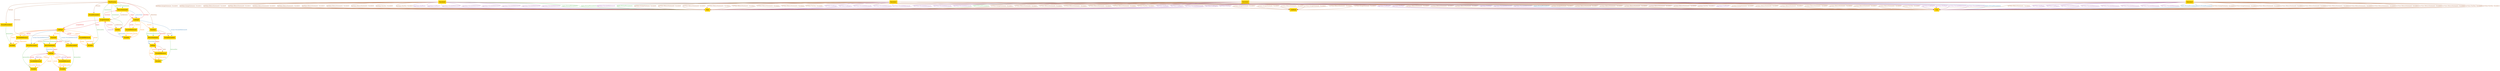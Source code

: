 digraph "graph" {
graph [fontsize=12]
node [fontsize=12]
edge [fontsize=12]
rankdir=TB;
"N30" -> "N29" [uuid = "<AssignStatement, CallExpr1>", color = "#e41a1c", fontcolor = "#e41a1c", style = "solid", label = "$exprs", dir = "forward", weight = "1"]
"N34" -> "N33" [uuid = "<ReturnStatement0, CallExpr0>", color = "#e41a1c", fontcolor = "#e41a1c", style = "solid", label = "$exprs", dir = "forward", weight = "1"]
"N31" -> "N25" [uuid = "<ReturnStatement1, NotExpr>", color = "#e41a1c", fontcolor = "#e41a1c", style = "solid", label = "$exprs", dir = "forward", weight = "1"]
"N27" -> "N26" [uuid = "<ReturnStatement2, AndExpr>", color = "#e41a1c", fontcolor = "#e41a1c", style = "solid", label = "$exprs", dir = "forward", weight = "1"]
"N35" -> "N28" [uuid = "<MainFunction, Function0>", color = "#a65628", fontcolor = "#a65628", style = "solid", label = "$functions", dir = "forward", weight = "1"]
"N35" -> "N32" [uuid = "<MainFunction, Function1>", color = "#a65628", fontcolor = "#a65628", style = "solid", label = "$functions", dir = "forward", weight = "1"]
"N26" -> "N16" [uuid = "<AndExpr, Variable3>", color = "#ff7f00", fontcolor = "#ff7f00", style = "solid", label = "$reads", dir = "forward", weight = "1"]
"N26" -> "N14" [uuid = "<AndExpr, Variable4>", color = "#ff7f00", fontcolor = "#ff7f00", style = "solid", label = "$reads", dir = "forward", weight = "1"]
"N33" -> "N13" [uuid = "<CallExpr0, Variable5>", color = "#ff7f00", fontcolor = "#ff7f00", style = "solid", label = "$reads", dir = "forward", weight = "1"]
"N29" -> "N11" [uuid = "<CallExpr1, Variable0>", color = "#ff7f00", fontcolor = "#ff7f00", style = "solid", label = "$reads", dir = "forward", weight = "1"]
"N29" -> "N9" [uuid = "<CallExpr1, Variable1>", color = "#ff7f00", fontcolor = "#ff7f00", style = "solid", label = "$reads", dir = "forward", weight = "1"]
"N25" -> "N7" [uuid = "<NotExpr, Variable2>", color = "#ff7f00", fontcolor = "#ff7f00", style = "solid", label = "$reads", dir = "forward", weight = "1"]
"N18" -> "N13" [uuid = "<VariableReference0, Variable5>", color = "#ff7f00", fontcolor = "#ff7f00", style = "solid", label = "$reads", dir = "forward", weight = "1"]
"N24" -> "N7" [uuid = "<VariableReference1, Variable2>", color = "#ff7f00", fontcolor = "#ff7f00", style = "solid", label = "$reads", dir = "forward", weight = "1"]
"N21" -> "N11" [uuid = "<VariableReference2, Variable0>", color = "#ff7f00", fontcolor = "#ff7f00", style = "solid", label = "$reads", dir = "forward", weight = "1"]
"N23" -> "N16" [uuid = "<VariableReference3, Variable3>", color = "#ff7f00", fontcolor = "#ff7f00", style = "solid", label = "$reads", dir = "forward", weight = "1"]
"N20" -> "N9" [uuid = "<VariableReference4, Variable1>", color = "#ff7f00", fontcolor = "#ff7f00", style = "solid", label = "$reads", dir = "forward", weight = "1"]
"N22" -> "N14" [uuid = "<VariableReference5, Variable4>", color = "#ff7f00", fontcolor = "#ff7f00", style = "solid", label = "$reads", dir = "forward", weight = "1"]
"N28" -> "N27" [uuid = "<Function0, ReturnStatement2>", color = "#4daf4a", fontcolor = "#4daf4a", style = "solid", label = "$statements", dir = "forward", weight = "1"]
"N32" -> "N31" [uuid = "<Function1, ReturnStatement1>", color = "#4daf4a", fontcolor = "#4daf4a", style = "solid", label = "$statements", dir = "forward", weight = "1"]
"N35" -> "N30" [uuid = "<MainFunction, AssignStatement>", color = "#4daf4a", fontcolor = "#4daf4a", style = "solid", label = "$statements", dir = "forward", weight = "1"]
"N35" -> "N34" [uuid = "<MainFunction, ReturnStatement0>", color = "#4daf4a", fontcolor = "#4daf4a", style = "solid", label = "$statements", dir = "forward", weight = "1"]
"N35" -> "N19" [uuid = "<MainFunction, VarDecl>", color = "#4daf4a", fontcolor = "#4daf4a", style = "solid", label = "$statements", dir = "forward", weight = "1"]
"N33" -> "N8" [uuid = "<CallExpr0, VariableReference0, FormalParameter2>", color = "#377eb8", fontcolor = "#377eb8", style = "solid", label = "actuals [VariableReference0]", dir = "forward", weight = "1"]
"N29" -> "N17" [uuid = "<CallExpr1, VariableReference2, FormalParameter1>", color = "#377eb8", fontcolor = "#377eb8", style = "solid", label = "actuals [VariableReference2]", dir = "forward", weight = "1"]
"N29" -> "N15" [uuid = "<CallExpr1, VariableReference4, FormalParameter0>", color = "#377eb8", fontcolor = "#377eb8", style = "solid", label = "actuals [VariableReference4]", dir = "forward", weight = "1"]
"N30" -> "N13" [uuid = "<AssignStatement, Variable5>", color = "#984ea3", fontcolor = "#984ea3", style = "solid", label = "assignedTo", dir = "forward", weight = "1"]
"N30" -> "N29" [uuid = "<AssignStatement, CallExpr1>", color = "#e41a1c", fontcolor = "#e41a1c", style = "solid", label = "assignedValue", dir = "forward", weight = "1"]
"N25" -> "N24" [uuid = "<NotExpr, VariableReference1>", color = "#a65628", fontcolor = "#a65628", style = "solid", label = "child", dir = "forward", weight = "1"]
"N26" -> "N23" [uuid = "<AndExpr, VariableReference3>", color = "#ff7f00", fontcolor = "#ff7f00", style = "solid", label = "children", dir = "forward", weight = "1"]
"N26" -> "N22" [uuid = "<AndExpr, VariableReference5>", color = "#ff7f00", fontcolor = "#ff7f00", style = "solid", label = "children", dir = "forward", weight = "1"]
"N33" -> "N18" [uuid = "<CallExpr0, VariableReference0>", color = "#ff7f00", fontcolor = "#ff7f00", style = "solid", label = "children", dir = "forward", weight = "1"]
"N29" -> "N21" [uuid = "<CallExpr1, VariableReference2>", color = "#ff7f00", fontcolor = "#ff7f00", style = "solid", label = "children", dir = "forward", weight = "1"]
"N29" -> "N20" [uuid = "<CallExpr1, VariableReference4>", color = "#ff7f00", fontcolor = "#ff7f00", style = "solid", label = "children", dir = "forward", weight = "1"]
"N25" -> "N24" [uuid = "<NotExpr, VariableReference1>", color = "#ff7f00", fontcolor = "#ff7f00", style = "solid", label = "children", dir = "forward", weight = "1"]
"N15" -> "N14" [uuid = "<FormalParameter0, Variable4>", color = "#4daf4a", fontcolor = "#4daf4a", style = "solid", label = "declaredVar", dir = "forward", weight = "1"]
"N17" -> "N16" [uuid = "<FormalParameter1, Variable3>", color = "#4daf4a", fontcolor = "#4daf4a", style = "solid", label = "declaredVar", dir = "forward", weight = "1"]
"N8" -> "N7" [uuid = "<FormalParameter2, Variable2>", color = "#4daf4a", fontcolor = "#4daf4a", style = "solid", label = "declaredVar", dir = "forward", weight = "1"]
"N10" -> "N9" [uuid = "<FormalParameter3, Variable1>", color = "#4daf4a", fontcolor = "#4daf4a", style = "solid", label = "declaredVar", dir = "forward", weight = "1"]
"N12" -> "N11" [uuid = "<FormalParameter4, Variable0>", color = "#4daf4a", fontcolor = "#4daf4a", style = "solid", label = "declaredVar", dir = "forward", weight = "1"]
"N19" -> "N13" [uuid = "<VarDecl, Variable5>", color = "#377eb8", fontcolor = "#377eb8", style = "solid", label = "declaredVar", dir = "forward", weight = "1"]
"N6" -> "N2" [uuid = "<Execution0, AndExpr, False>", color = "#984ea3", fontcolor = "#984ea3", style = "solid", label = "exprValue [AndExpr]", dir = "forward", weight = "1"]
"N6" -> "N1" [uuid = "<Execution0, CallExpr0, True>", color = "#984ea3", fontcolor = "#984ea3", style = "solid", label = "exprValue [CallExpr0]", dir = "forward", weight = "1"]
"N6" -> "N2" [uuid = "<Execution0, CallExpr1, False>", color = "#984ea3", fontcolor = "#984ea3", style = "solid", label = "exprValue [CallExpr1]", dir = "forward", weight = "1"]
"N6" -> "N1" [uuid = "<Execution0, NotExpr, True>", color = "#984ea3", fontcolor = "#984ea3", style = "solid", label = "exprValue [NotExpr]", dir = "forward", weight = "1"]
"N6" -> "N2" [uuid = "<Execution0, VariableReference0, False>", color = "#984ea3", fontcolor = "#984ea3", style = "solid", label = "exprValue [VariableReference0]", dir = "forward", weight = "1"]
"N6" -> "N2" [uuid = "<Execution0, VariableReference1, False>", color = "#984ea3", fontcolor = "#984ea3", style = "solid", label = "exprValue [VariableReference1]", dir = "forward", weight = "1"]
"N6" -> "N2" [uuid = "<Execution0, VariableReference2, False>", color = "#984ea3", fontcolor = "#984ea3", style = "solid", label = "exprValue [VariableReference2]", dir = "forward", weight = "1"]
"N6" -> "N2" [uuid = "<Execution0, VariableReference3, False>", color = "#984ea3", fontcolor = "#984ea3", style = "solid", label = "exprValue [VariableReference3]", dir = "forward", weight = "1"]
"N6" -> "N2" [uuid = "<Execution0, VariableReference4, False>", color = "#984ea3", fontcolor = "#984ea3", style = "solid", label = "exprValue [VariableReference4]", dir = "forward", weight = "1"]
"N6" -> "N2" [uuid = "<Execution0, VariableReference5, False>", color = "#984ea3", fontcolor = "#984ea3", style = "solid", label = "exprValue [VariableReference5]", dir = "forward", weight = "1"]
"N5" -> "N2" [uuid = "<Execution1, AndExpr, False>", color = "#984ea3", fontcolor = "#984ea3", style = "solid", label = "exprValue [AndExpr]", dir = "forward", weight = "1"]
"N5" -> "N1" [uuid = "<Execution1, CallExpr0, True>", color = "#984ea3", fontcolor = "#984ea3", style = "solid", label = "exprValue [CallExpr0]", dir = "forward", weight = "1"]
"N5" -> "N2" [uuid = "<Execution1, CallExpr1, False>", color = "#984ea3", fontcolor = "#984ea3", style = "solid", label = "exprValue [CallExpr1]", dir = "forward", weight = "1"]
"N5" -> "N1" [uuid = "<Execution1, NotExpr, True>", color = "#984ea3", fontcolor = "#984ea3", style = "solid", label = "exprValue [NotExpr]", dir = "forward", weight = "1"]
"N5" -> "N2" [uuid = "<Execution1, VariableReference0, False>", color = "#984ea3", fontcolor = "#984ea3", style = "solid", label = "exprValue [VariableReference0]", dir = "forward", weight = "1"]
"N5" -> "N2" [uuid = "<Execution1, VariableReference1, False>", color = "#984ea3", fontcolor = "#984ea3", style = "solid", label = "exprValue [VariableReference1]", dir = "forward", weight = "1"]
"N5" -> "N2" [uuid = "<Execution1, VariableReference2, False>", color = "#984ea3", fontcolor = "#984ea3", style = "solid", label = "exprValue [VariableReference2]", dir = "forward", weight = "1"]
"N5" -> "N2" [uuid = "<Execution1, VariableReference3, False>", color = "#984ea3", fontcolor = "#984ea3", style = "solid", label = "exprValue [VariableReference3]", dir = "forward", weight = "1"]
"N5" -> "N1" [uuid = "<Execution1, VariableReference4, True>", color = "#984ea3", fontcolor = "#984ea3", style = "solid", label = "exprValue [VariableReference4]", dir = "forward", weight = "1"]
"N5" -> "N1" [uuid = "<Execution1, VariableReference5, True>", color = "#984ea3", fontcolor = "#984ea3", style = "solid", label = "exprValue [VariableReference5]", dir = "forward", weight = "1"]
"N4" -> "N2" [uuid = "<Execution2, AndExpr, False>", color = "#984ea3", fontcolor = "#984ea3", style = "solid", label = "exprValue [AndExpr]", dir = "forward", weight = "1"]
"N4" -> "N1" [uuid = "<Execution2, CallExpr0, True>", color = "#984ea3", fontcolor = "#984ea3", style = "solid", label = "exprValue [CallExpr0]", dir = "forward", weight = "1"]
"N4" -> "N2" [uuid = "<Execution2, CallExpr1, False>", color = "#984ea3", fontcolor = "#984ea3", style = "solid", label = "exprValue [CallExpr1]", dir = "forward", weight = "1"]
"N4" -> "N1" [uuid = "<Execution2, NotExpr, True>", color = "#984ea3", fontcolor = "#984ea3", style = "solid", label = "exprValue [NotExpr]", dir = "forward", weight = "1"]
"N4" -> "N2" [uuid = "<Execution2, VariableReference0, False>", color = "#984ea3", fontcolor = "#984ea3", style = "solid", label = "exprValue [VariableReference0]", dir = "forward", weight = "1"]
"N4" -> "N2" [uuid = "<Execution2, VariableReference1, False>", color = "#984ea3", fontcolor = "#984ea3", style = "solid", label = "exprValue [VariableReference1]", dir = "forward", weight = "1"]
"N4" -> "N1" [uuid = "<Execution2, VariableReference2, True>", color = "#984ea3", fontcolor = "#984ea3", style = "solid", label = "exprValue [VariableReference2]", dir = "forward", weight = "1"]
"N4" -> "N1" [uuid = "<Execution2, VariableReference3, True>", color = "#984ea3", fontcolor = "#984ea3", style = "solid", label = "exprValue [VariableReference3]", dir = "forward", weight = "1"]
"N4" -> "N2" [uuid = "<Execution2, VariableReference4, False>", color = "#984ea3", fontcolor = "#984ea3", style = "solid", label = "exprValue [VariableReference4]", dir = "forward", weight = "1"]
"N4" -> "N2" [uuid = "<Execution2, VariableReference5, False>", color = "#984ea3", fontcolor = "#984ea3", style = "solid", label = "exprValue [VariableReference5]", dir = "forward", weight = "1"]
"N3" -> "N1" [uuid = "<Execution3, AndExpr, True>", color = "#984ea3", fontcolor = "#984ea3", style = "solid", label = "exprValue [AndExpr]", dir = "forward", weight = "1"]
"N3" -> "N2" [uuid = "<Execution3, CallExpr0, False>", color = "#984ea3", fontcolor = "#984ea3", style = "solid", label = "exprValue [CallExpr0]", dir = "forward", weight = "1"]
"N3" -> "N1" [uuid = "<Execution3, CallExpr1, True>", color = "#984ea3", fontcolor = "#984ea3", style = "solid", label = "exprValue [CallExpr1]", dir = "forward", weight = "1"]
"N3" -> "N2" [uuid = "<Execution3, NotExpr, False>", color = "#984ea3", fontcolor = "#984ea3", style = "solid", label = "exprValue [NotExpr]", dir = "forward", weight = "1"]
"N3" -> "N1" [uuid = "<Execution3, VariableReference0, True>", color = "#984ea3", fontcolor = "#984ea3", style = "solid", label = "exprValue [VariableReference0]", dir = "forward", weight = "1"]
"N3" -> "N1" [uuid = "<Execution3, VariableReference1, True>", color = "#984ea3", fontcolor = "#984ea3", style = "solid", label = "exprValue [VariableReference1]", dir = "forward", weight = "1"]
"N3" -> "N1" [uuid = "<Execution3, VariableReference2, True>", color = "#984ea3", fontcolor = "#984ea3", style = "solid", label = "exprValue [VariableReference2]", dir = "forward", weight = "1"]
"N3" -> "N1" [uuid = "<Execution3, VariableReference3, True>", color = "#984ea3", fontcolor = "#984ea3", style = "solid", label = "exprValue [VariableReference3]", dir = "forward", weight = "1"]
"N3" -> "N1" [uuid = "<Execution3, VariableReference4, True>", color = "#984ea3", fontcolor = "#984ea3", style = "solid", label = "exprValue [VariableReference4]", dir = "forward", weight = "1"]
"N3" -> "N1" [uuid = "<Execution3, VariableReference5, True>", color = "#984ea3", fontcolor = "#984ea3", style = "solid", label = "exprValue [VariableReference5]", dir = "forward", weight = "1"]
"N28" -> "N27" [uuid = "<Function0, ReturnStatement2>", color = "#e41a1c", fontcolor = "#e41a1c", style = "solid", label = "firstStmt", dir = "forward", weight = "1"]
"N32" -> "N31" [uuid = "<Function1, ReturnStatement1>", color = "#e41a1c", fontcolor = "#e41a1c", style = "solid", label = "firstStmt", dir = "forward", weight = "1"]
"N35" -> "N19" [uuid = "<MainFunction, VarDecl>", color = "#e41a1c", fontcolor = "#e41a1c", style = "solid", label = "firstStmt", dir = "forward", weight = "1"]
"N28" -> "N15" [uuid = "<Function0, FormalParameter0>", color = "#a65628", fontcolor = "#a65628", style = "solid", label = "formals", dir = "forward", weight = "1"]
"N28" -> "N17" [uuid = "<Function0, FormalParameter1>", color = "#a65628", fontcolor = "#a65628", style = "solid", label = "formals", dir = "forward", weight = "1"]
"N32" -> "N8" [uuid = "<Function1, FormalParameter2>", color = "#a65628", fontcolor = "#a65628", style = "solid", label = "formals", dir = "forward", weight = "1"]
"N35" -> "N10" [uuid = "<MainFunction, FormalParameter3>", color = "#a65628", fontcolor = "#a65628", style = "solid", label = "formals", dir = "forward", weight = "1"]
"N35" -> "N12" [uuid = "<MainFunction, FormalParameter4>", color = "#a65628", fontcolor = "#a65628", style = "solid", label = "formals", dir = "forward", weight = "1"]
"N33" -> "N32" [uuid = "<CallExpr0, Function1>", color = "#ff7f00", fontcolor = "#ff7f00", style = "solid", label = "function", dir = "forward", weight = "1"]
"N29" -> "N28" [uuid = "<CallExpr1, Function0>", color = "#ff7f00", fontcolor = "#ff7f00", style = "solid", label = "function", dir = "forward", weight = "1"]
"N6" -> "N2" [uuid = "<Execution0, FormalParameter3, False>", color = "#4daf4a", fontcolor = "#4daf4a", style = "solid", label = "inputs [FormalParameter3]", dir = "forward", weight = "1"]
"N6" -> "N2" [uuid = "<Execution0, FormalParameter4, False>", color = "#4daf4a", fontcolor = "#4daf4a", style = "solid", label = "inputs [FormalParameter4]", dir = "forward", weight = "1"]
"N5" -> "N2" [uuid = "<Execution1, FormalParameter4, False>", color = "#4daf4a", fontcolor = "#4daf4a", style = "solid", label = "inputs [FormalParameter4]", dir = "forward", weight = "1"]
"N4" -> "N2" [uuid = "<Execution2, FormalParameter3, False>", color = "#4daf4a", fontcolor = "#4daf4a", style = "solid", label = "inputs [FormalParameter3]", dir = "forward", weight = "1"]
"N5" -> "N1" [uuid = "<Execution1, FormalParameter3, True>", color = "#377eb8", fontcolor = "#377eb8", style = "solid", label = "inputs [FormalParameter3]", dir = "forward", weight = "1"]
"N4" -> "N1" [uuid = "<Execution2, FormalParameter4, True>", color = "#377eb8", fontcolor = "#377eb8", style = "solid", label = "inputs [FormalParameter4]", dir = "forward", weight = "1"]
"N3" -> "N1" [uuid = "<Execution3, FormalParameter3, True>", color = "#377eb8", fontcolor = "#377eb8", style = "solid", label = "inputs [FormalParameter3]", dir = "forward", weight = "1"]
"N3" -> "N1" [uuid = "<Execution3, FormalParameter4, True>", color = "#377eb8", fontcolor = "#377eb8", style = "solid", label = "inputs [FormalParameter4]", dir = "forward", weight = "1"]
"N26" -> "N22" [uuid = "<AndExpr, VariableReference5>", color = "#984ea3", fontcolor = "#984ea3", style = "solid", label = "leftChild", dir = "forward", weight = "1"]
"N33" -> "N18" [uuid = "<VariableReference0, CallExpr0>", color = "#e41a1c", fontcolor = "#e41a1c", style = "solid", label = "parent", dir = "back", weight = "1"]
"N25" -> "N24" [uuid = "<VariableReference1, NotExpr>", color = "#e41a1c", fontcolor = "#e41a1c", style = "solid", label = "parent", dir = "back", weight = "1"]
"N29" -> "N21" [uuid = "<VariableReference2, CallExpr1>", color = "#e41a1c", fontcolor = "#e41a1c", style = "solid", label = "parent", dir = "back", weight = "1"]
"N26" -> "N23" [uuid = "<VariableReference3, AndExpr>", color = "#e41a1c", fontcolor = "#e41a1c", style = "solid", label = "parent", dir = "back", weight = "1"]
"N29" -> "N20" [uuid = "<VariableReference4, CallExpr1>", color = "#e41a1c", fontcolor = "#e41a1c", style = "solid", label = "parent", dir = "back", weight = "1"]
"N26" -> "N22" [uuid = "<VariableReference5, AndExpr>", color = "#e41a1c", fontcolor = "#e41a1c", style = "solid", label = "parent", dir = "back", weight = "1"]
"N30" -> "N19" [uuid = "<AssignStatement, VarDecl>", color = "#a65628", fontcolor = "#a65628", style = "solid", label = "predecessor", dir = "forward", weight = "1"]
"N34" -> "N30" [uuid = "<ReturnStatement0, AssignStatement>", color = "#a65628", fontcolor = "#a65628", style = "solid", label = "predecessor", dir = "forward", weight = "1"]
"N18" -> "N13" [uuid = "<VariableReference0, Variable5>", color = "#ff7f00", fontcolor = "#ff7f00", style = "solid", label = "referredVar", dir = "forward", weight = "1"]
"N24" -> "N7" [uuid = "<VariableReference1, Variable2>", color = "#ff7f00", fontcolor = "#ff7f00", style = "solid", label = "referredVar", dir = "forward", weight = "1"]
"N21" -> "N11" [uuid = "<VariableReference2, Variable0>", color = "#ff7f00", fontcolor = "#ff7f00", style = "solid", label = "referredVar", dir = "forward", weight = "1"]
"N23" -> "N16" [uuid = "<VariableReference3, Variable3>", color = "#ff7f00", fontcolor = "#ff7f00", style = "solid", label = "referredVar", dir = "forward", weight = "1"]
"N20" -> "N9" [uuid = "<VariableReference4, Variable1>", color = "#ff7f00", fontcolor = "#ff7f00", style = "solid", label = "referredVar", dir = "forward", weight = "1"]
"N22" -> "N14" [uuid = "<VariableReference5, Variable4>", color = "#ff7f00", fontcolor = "#ff7f00", style = "solid", label = "referredVar", dir = "forward", weight = "1"]
"N28" -> "N27" [uuid = "<Function0, ReturnStatement2>", color = "#4daf4a", fontcolor = "#4daf4a", style = "solid", label = "returnStmt", dir = "forward", weight = "1"]
"N32" -> "N31" [uuid = "<Function1, ReturnStatement1>", color = "#4daf4a", fontcolor = "#4daf4a", style = "solid", label = "returnStmt", dir = "forward", weight = "1"]
"N35" -> "N34" [uuid = "<MainFunction, ReturnStatement0>", color = "#4daf4a", fontcolor = "#4daf4a", style = "solid", label = "returnStmt", dir = "forward", weight = "1"]
"N34" -> "N33" [uuid = "<ReturnStatement0, CallExpr0>", color = "#377eb8", fontcolor = "#377eb8", style = "solid", label = "returnValue", dir = "forward", weight = "1"]
"N31" -> "N25" [uuid = "<ReturnStatement1, NotExpr>", color = "#377eb8", fontcolor = "#377eb8", style = "solid", label = "returnValue", dir = "forward", weight = "1"]
"N27" -> "N26" [uuid = "<ReturnStatement2, AndExpr>", color = "#377eb8", fontcolor = "#377eb8", style = "solid", label = "returnValue", dir = "forward", weight = "1"]
"N26" -> "N23" [uuid = "<AndExpr, VariableReference3>", color = "#984ea3", fontcolor = "#984ea3", style = "solid", label = "rightChild", dir = "forward", weight = "1"]
"N34" -> "N30" [uuid = "<AssignStatement, ReturnStatement0>", color = "#e41a1c", fontcolor = "#e41a1c", style = "solid", label = "successor", dir = "back", weight = "1"]
"N30" -> "N19" [uuid = "<VarDecl, AssignStatement>", color = "#e41a1c", fontcolor = "#e41a1c", style = "solid", label = "successor", dir = "back", weight = "1"]
"N6" -> "N2" [uuid = "<Execution0, AssignStatement, Variable0, False>", color = "#a65628", fontcolor = "#a65628", style = "solid", label = "varValue [AssignStatement, Variable0]", dir = "forward", weight = "1"]
"N6" -> "N2" [uuid = "<Execution0, AssignStatement, Variable1, False>", color = "#a65628", fontcolor = "#a65628", style = "solid", label = "varValue [AssignStatement, Variable1]", dir = "forward", weight = "1"]
"N6" -> "N0" [uuid = "<Execution0, AssignStatement, Variable5, Undefined>", color = "#a65628", fontcolor = "#a65628", style = "solid", label = "varValue [AssignStatement, Variable5]", dir = "forward", weight = "1"]
"N6" -> "N2" [uuid = "<Execution0, ReturnStatement0, Variable0, False>", color = "#a65628", fontcolor = "#a65628", style = "solid", label = "varValue [ReturnStatement0, Variable0]", dir = "forward", weight = "1"]
"N6" -> "N2" [uuid = "<Execution0, ReturnStatement0, Variable1, False>", color = "#a65628", fontcolor = "#a65628", style = "solid", label = "varValue [ReturnStatement0, Variable1]", dir = "forward", weight = "1"]
"N6" -> "N2" [uuid = "<Execution0, ReturnStatement0, Variable5, False>", color = "#a65628", fontcolor = "#a65628", style = "solid", label = "varValue [ReturnStatement0, Variable5]", dir = "forward", weight = "1"]
"N6" -> "N2" [uuid = "<Execution0, ReturnStatement1, Variable1, False>", color = "#a65628", fontcolor = "#a65628", style = "solid", label = "varValue [ReturnStatement1, Variable1]", dir = "forward", weight = "1"]
"N6" -> "N2" [uuid = "<Execution0, ReturnStatement1, Variable2, False>", color = "#a65628", fontcolor = "#a65628", style = "solid", label = "varValue [ReturnStatement1, Variable2]", dir = "forward", weight = "1"]
"N6" -> "N1" [uuid = "<Execution0, ReturnStatement1, Variable4, True>", color = "#a65628", fontcolor = "#a65628", style = "solid", label = "varValue [ReturnStatement1, Variable4]", dir = "forward", weight = "1"]
"N6" -> "N1" [uuid = "<Execution0, ReturnStatement2, Variable1, True>", color = "#a65628", fontcolor = "#a65628", style = "solid", label = "varValue [ReturnStatement2, Variable1]", dir = "forward", weight = "1"]
"N6" -> "N1" [uuid = "<Execution0, ReturnStatement2, Variable2, True>", color = "#a65628", fontcolor = "#a65628", style = "solid", label = "varValue [ReturnStatement2, Variable2]", dir = "forward", weight = "1"]
"N6" -> "N2" [uuid = "<Execution0, ReturnStatement2, Variable3, False>", color = "#a65628", fontcolor = "#a65628", style = "solid", label = "varValue [ReturnStatement2, Variable3]", dir = "forward", weight = "1"]
"N6" -> "N2" [uuid = "<Execution0, ReturnStatement2, Variable4, False>", color = "#a65628", fontcolor = "#a65628", style = "solid", label = "varValue [ReturnStatement2, Variable4]", dir = "forward", weight = "1"]
"N6" -> "N2" [uuid = "<Execution0, VarDecl, Variable0, False>", color = "#a65628", fontcolor = "#a65628", style = "solid", label = "varValue [VarDecl, Variable0]", dir = "forward", weight = "1"]
"N6" -> "N2" [uuid = "<Execution0, VarDecl, Variable1, False>", color = "#a65628", fontcolor = "#a65628", style = "solid", label = "varValue [VarDecl, Variable1]", dir = "forward", weight = "1"]
"N5" -> "N2" [uuid = "<Execution1, AssignStatement, Variable0, False>", color = "#a65628", fontcolor = "#a65628", style = "solid", label = "varValue [AssignStatement, Variable0]", dir = "forward", weight = "1"]
"N5" -> "N1" [uuid = "<Execution1, AssignStatement, Variable1, True>", color = "#a65628", fontcolor = "#a65628", style = "solid", label = "varValue [AssignStatement, Variable1]", dir = "forward", weight = "1"]
"N5" -> "N0" [uuid = "<Execution1, AssignStatement, Variable5, Undefined>", color = "#a65628", fontcolor = "#a65628", style = "solid", label = "varValue [AssignStatement, Variable5]", dir = "forward", weight = "1"]
"N5" -> "N2" [uuid = "<Execution1, ReturnStatement0, Variable0, False>", color = "#a65628", fontcolor = "#a65628", style = "solid", label = "varValue [ReturnStatement0, Variable0]", dir = "forward", weight = "1"]
"N5" -> "N1" [uuid = "<Execution1, ReturnStatement0, Variable1, True>", color = "#a65628", fontcolor = "#a65628", style = "solid", label = "varValue [ReturnStatement0, Variable1]", dir = "forward", weight = "1"]
"N5" -> "N2" [uuid = "<Execution1, ReturnStatement0, Variable5, False>", color = "#a65628", fontcolor = "#a65628", style = "solid", label = "varValue [ReturnStatement0, Variable5]", dir = "forward", weight = "1"]
"N5" -> "N2" [uuid = "<Execution1, ReturnStatement1, Variable1, False>", color = "#a65628", fontcolor = "#a65628", style = "solid", label = "varValue [ReturnStatement1, Variable1]", dir = "forward", weight = "1"]
"N5" -> "N2" [uuid = "<Execution1, ReturnStatement1, Variable2, False>", color = "#a65628", fontcolor = "#a65628", style = "solid", label = "varValue [ReturnStatement1, Variable2]", dir = "forward", weight = "1"]
"N5" -> "N1" [uuid = "<Execution1, ReturnStatement1, Variable3, True>", color = "#a65628", fontcolor = "#a65628", style = "solid", label = "varValue [ReturnStatement1, Variable3]", dir = "forward", weight = "1"]
"N5" -> "N1" [uuid = "<Execution1, ReturnStatement1, Variable4, True>", color = "#a65628", fontcolor = "#a65628", style = "solid", label = "varValue [ReturnStatement1, Variable4]", dir = "forward", weight = "1"]
"N5" -> "N0" [uuid = "<Execution1, ReturnStatement1, Variable5, Undefined>", color = "#a65628", fontcolor = "#a65628", style = "solid", label = "varValue [ReturnStatement1, Variable5]", dir = "forward", weight = "1"]
"N5" -> "N1" [uuid = "<Execution1, ReturnStatement2, Variable1, True>", color = "#a65628", fontcolor = "#a65628", style = "solid", label = "varValue [ReturnStatement2, Variable1]", dir = "forward", weight = "1"]
"N5" -> "N2" [uuid = "<Execution1, ReturnStatement2, Variable2, False>", color = "#a65628", fontcolor = "#a65628", style = "solid", label = "varValue [ReturnStatement2, Variable2]", dir = "forward", weight = "1"]
"N5" -> "N2" [uuid = "<Execution1, ReturnStatement2, Variable3, False>", color = "#a65628", fontcolor = "#a65628", style = "solid", label = "varValue [ReturnStatement2, Variable3]", dir = "forward", weight = "1"]
"N5" -> "N1" [uuid = "<Execution1, ReturnStatement2, Variable4, True>", color = "#a65628", fontcolor = "#a65628", style = "solid", label = "varValue [ReturnStatement2, Variable4]", dir = "forward", weight = "1"]
"N5" -> "N2" [uuid = "<Execution1, VarDecl, Variable0, False>", color = "#a65628", fontcolor = "#a65628", style = "solid", label = "varValue [VarDecl, Variable0]", dir = "forward", weight = "1"]
"N5" -> "N1" [uuid = "<Execution1, VarDecl, Variable1, True>", color = "#a65628", fontcolor = "#a65628", style = "solid", label = "varValue [VarDecl, Variable1]", dir = "forward", weight = "1"]
"N4" -> "N1" [uuid = "<Execution2, AssignStatement, Variable0, True>", color = "#a65628", fontcolor = "#a65628", style = "solid", label = "varValue [AssignStatement, Variable0]", dir = "forward", weight = "1"]
"N4" -> "N2" [uuid = "<Execution2, AssignStatement, Variable1, False>", color = "#a65628", fontcolor = "#a65628", style = "solid", label = "varValue [AssignStatement, Variable1]", dir = "forward", weight = "1"]
"N4" -> "N0" [uuid = "<Execution2, AssignStatement, Variable5, Undefined>", color = "#a65628", fontcolor = "#a65628", style = "solid", label = "varValue [AssignStatement, Variable5]", dir = "forward", weight = "1"]
"N4" -> "N1" [uuid = "<Execution2, ReturnStatement0, Variable0, True>", color = "#a65628", fontcolor = "#a65628", style = "solid", label = "varValue [ReturnStatement0, Variable0]", dir = "forward", weight = "1"]
"N4" -> "N2" [uuid = "<Execution2, ReturnStatement0, Variable1, False>", color = "#a65628", fontcolor = "#a65628", style = "solid", label = "varValue [ReturnStatement0, Variable1]", dir = "forward", weight = "1"]
"N4" -> "N2" [uuid = "<Execution2, ReturnStatement0, Variable5, False>", color = "#a65628", fontcolor = "#a65628", style = "solid", label = "varValue [ReturnStatement0, Variable5]", dir = "forward", weight = "1"]
"N4" -> "N1" [uuid = "<Execution2, ReturnStatement1, Variable1, True>", color = "#a65628", fontcolor = "#a65628", style = "solid", label = "varValue [ReturnStatement1, Variable1]", dir = "forward", weight = "1"]
"N4" -> "N2" [uuid = "<Execution2, ReturnStatement1, Variable2, False>", color = "#a65628", fontcolor = "#a65628", style = "solid", label = "varValue [ReturnStatement1, Variable2]", dir = "forward", weight = "1"]
"N4" -> "N1" [uuid = "<Execution2, ReturnStatement1, Variable3, True>", color = "#a65628", fontcolor = "#a65628", style = "solid", label = "varValue [ReturnStatement1, Variable3]", dir = "forward", weight = "1"]
"N4" -> "N1" [uuid = "<Execution2, ReturnStatement1, Variable4, True>", color = "#a65628", fontcolor = "#a65628", style = "solid", label = "varValue [ReturnStatement1, Variable4]", dir = "forward", weight = "1"]
"N4" -> "N1" [uuid = "<Execution2, ReturnStatement2, Variable1, True>", color = "#a65628", fontcolor = "#a65628", style = "solid", label = "varValue [ReturnStatement2, Variable1]", dir = "forward", weight = "1"]
"N4" -> "N2" [uuid = "<Execution2, ReturnStatement2, Variable2, False>", color = "#a65628", fontcolor = "#a65628", style = "solid", label = "varValue [ReturnStatement2, Variable2]", dir = "forward", weight = "1"]
"N4" -> "N1" [uuid = "<Execution2, ReturnStatement2, Variable3, True>", color = "#a65628", fontcolor = "#a65628", style = "solid", label = "varValue [ReturnStatement2, Variable3]", dir = "forward", weight = "1"]
"N4" -> "N2" [uuid = "<Execution2, ReturnStatement2, Variable4, False>", color = "#a65628", fontcolor = "#a65628", style = "solid", label = "varValue [ReturnStatement2, Variable4]", dir = "forward", weight = "1"]
"N4" -> "N1" [uuid = "<Execution2, VarDecl, Variable0, True>", color = "#a65628", fontcolor = "#a65628", style = "solid", label = "varValue [VarDecl, Variable0]", dir = "forward", weight = "1"]
"N4" -> "N2" [uuid = "<Execution2, VarDecl, Variable1, False>", color = "#a65628", fontcolor = "#a65628", style = "solid", label = "varValue [VarDecl, Variable1]", dir = "forward", weight = "1"]
"N3" -> "N1" [uuid = "<Execution3, AssignStatement, Variable0, True>", color = "#a65628", fontcolor = "#a65628", style = "solid", label = "varValue [AssignStatement, Variable0]", dir = "forward", weight = "1"]
"N3" -> "N1" [uuid = "<Execution3, AssignStatement, Variable1, True>", color = "#a65628", fontcolor = "#a65628", style = "solid", label = "varValue [AssignStatement, Variable1]", dir = "forward", weight = "1"]
"N3" -> "N0" [uuid = "<Execution3, AssignStatement, Variable5, Undefined>", color = "#a65628", fontcolor = "#a65628", style = "solid", label = "varValue [AssignStatement, Variable5]", dir = "forward", weight = "1"]
"N3" -> "N1" [uuid = "<Execution3, ReturnStatement0, Variable0, True>", color = "#a65628", fontcolor = "#a65628", style = "solid", label = "varValue [ReturnStatement0, Variable0]", dir = "forward", weight = "1"]
"N3" -> "N1" [uuid = "<Execution3, ReturnStatement0, Variable1, True>", color = "#a65628", fontcolor = "#a65628", style = "solid", label = "varValue [ReturnStatement0, Variable1]", dir = "forward", weight = "1"]
"N3" -> "N1" [uuid = "<Execution3, ReturnStatement0, Variable5, True>", color = "#a65628", fontcolor = "#a65628", style = "solid", label = "varValue [ReturnStatement0, Variable5]", dir = "forward", weight = "1"]
"N3" -> "N1" [uuid = "<Execution3, ReturnStatement1, Variable1, True>", color = "#a65628", fontcolor = "#a65628", style = "solid", label = "varValue [ReturnStatement1, Variable1]", dir = "forward", weight = "1"]
"N3" -> "N1" [uuid = "<Execution3, ReturnStatement1, Variable2, True>", color = "#a65628", fontcolor = "#a65628", style = "solid", label = "varValue [ReturnStatement1, Variable2]", dir = "forward", weight = "1"]
"N3" -> "N1" [uuid = "<Execution3, ReturnStatement1, Variable3, True>", color = "#a65628", fontcolor = "#a65628", style = "solid", label = "varValue [ReturnStatement1, Variable3]", dir = "forward", weight = "1"]
"N3" -> "N2" [uuid = "<Execution3, ReturnStatement1, Variable4, False>", color = "#a65628", fontcolor = "#a65628", style = "solid", label = "varValue [ReturnStatement1, Variable4]", dir = "forward", weight = "1"]
"N3" -> "N0" [uuid = "<Execution3, ReturnStatement1, Variable5, Undefined>", color = "#a65628", fontcolor = "#a65628", style = "solid", label = "varValue [ReturnStatement1, Variable5]", dir = "forward", weight = "1"]
"N3" -> "N1" [uuid = "<Execution3, ReturnStatement2, Variable1, True>", color = "#a65628", fontcolor = "#a65628", style = "solid", label = "varValue [ReturnStatement2, Variable1]", dir = "forward", weight = "1"]
"N3" -> "N1" [uuid = "<Execution3, ReturnStatement2, Variable3, True>", color = "#a65628", fontcolor = "#a65628", style = "solid", label = "varValue [ReturnStatement2, Variable3]", dir = "forward", weight = "1"]
"N3" -> "N1" [uuid = "<Execution3, ReturnStatement2, Variable4, True>", color = "#a65628", fontcolor = "#a65628", style = "solid", label = "varValue [ReturnStatement2, Variable4]", dir = "forward", weight = "1"]
"N3" -> "N1" [uuid = "<Execution3, VarDecl, Variable0, True>", color = "#a65628", fontcolor = "#a65628", style = "solid", label = "varValue [VarDecl, Variable0]", dir = "forward", weight = "1"]
"N3" -> "N1" [uuid = "<Execution3, VarDecl, Variable1, True>", color = "#a65628", fontcolor = "#a65628", style = "solid", label = "varValue [VarDecl, Variable1]", dir = "forward", weight = "1"]
"N0" [uuid="Undefined", label="Undefined", color="#ffd700", fontcolor = "#000000", shape = "box", style = "filled, solid"]
"N1" [uuid="True", label="True", color="#ffd700", fontcolor = "#000000", shape = "box", style = "filled, solid"]
"N2" [uuid="False", label="False", color="#ffd700", fontcolor = "#000000", shape = "box", style = "filled, solid"]
"N3" [uuid="Execution3", label="Execution3", color="#ffd700", fontcolor = "#000000", shape = "box", style = "filled, solid"]
"N4" [uuid="Execution2", label="Execution2", color="#ffd700", fontcolor = "#000000", shape = "box", style = "filled, solid"]
"N5" [uuid="Execution1", label="Execution1", color="#ffd700", fontcolor = "#000000", shape = "box", style = "filled, solid"]
"N6" [uuid="Execution0", label="Execution0", color="#ffd700", fontcolor = "#000000", shape = "box", style = "filled, solid"]
"N7" [uuid="Variable2", label="Variable2", color="#ffd700", fontcolor = "#000000", shape = "box", style = "filled, solid"]
"N8" [uuid="FormalParameter2", label="FormalParameter2", color="#ffd700", fontcolor = "#000000", shape = "box", style = "filled, solid"]
"N9" [uuid="Variable1", label="Variable1", color="#ffd700", fontcolor = "#000000", shape = "box", style = "filled, solid"]
"N10" [uuid="FormalParameter3", label="FormalParameter3", color="#ffd700", fontcolor = "#000000", shape = "box", style = "filled, solid"]
"N11" [uuid="Variable0", label="Variable0", color="#ffd700", fontcolor = "#000000", shape = "box", style = "filled, solid"]
"N12" [uuid="FormalParameter4", label="FormalParameter4", color="#ffd700", fontcolor = "#000000", shape = "box", style = "filled, solid"]
"N13" [uuid="Variable5", label="Variable5", color="#ffd700", fontcolor = "#000000", shape = "box", style = "filled, solid"]
"N14" [uuid="Variable4", label="Variable4", color="#ffd700", fontcolor = "#000000", shape = "box", style = "filled, solid"]
"N15" [uuid="FormalParameter0", label="FormalParameter0", color="#ffd700", fontcolor = "#000000", shape = "box", style = "filled, solid"]
"N16" [uuid="Variable3", label="Variable3", color="#ffd700", fontcolor = "#000000", shape = "box", style = "filled, solid"]
"N17" [uuid="FormalParameter1", label="FormalParameter1", color="#ffd700", fontcolor = "#000000", shape = "box", style = "filled, solid"]
"N18" [uuid="VariableReference0", label="VariableReference0", color="#ffd700", fontcolor = "#000000", shape = "box", style = "filled, solid"]
"N19" [uuid="VarDecl", label="VarDecl", color="#ffd700", fontcolor = "#000000", shape = "box", style = "filled, solid"]
"N20" [uuid="VariableReference4", label="VariableReference4", color="#ffd700", fontcolor = "#000000", shape = "box", style = "filled, solid"]
"N21" [uuid="VariableReference2", label="VariableReference2", color="#ffd700", fontcolor = "#000000", shape = "box", style = "filled, solid"]
"N22" [uuid="VariableReference5", label="VariableReference5", color="#ffd700", fontcolor = "#000000", shape = "box", style = "filled, solid"]
"N23" [uuid="VariableReference3", label="VariableReference3", color="#ffd700", fontcolor = "#000000", shape = "box", style = "filled, solid"]
"N24" [uuid="VariableReference1", label="VariableReference1", color="#ffd700", fontcolor = "#000000", shape = "box", style = "filled, solid"]
"N25" [uuid="NotExpr", label="NotExpr", color="#ffd700", fontcolor = "#000000", shape = "box", style = "filled, solid"]
"N26" [uuid="AndExpr", label="AndExpr", color="#ffd700", fontcolor = "#000000", shape = "box", style = "filled, solid"]
"N27" [uuid="ReturnStatement2", label="ReturnStatement2", color="#ffd700", fontcolor = "#000000", shape = "box", style = "filled, solid"]
"N28" [uuid="Function0", label="Function0", color="#ffd700", fontcolor = "#000000", shape = "box", style = "filled, solid"]
"N29" [uuid="CallExpr1", label="CallExpr1", color="#ffd700", fontcolor = "#000000", shape = "box", style = "filled, solid"]
"N30" [uuid="AssignStatement", label="AssignStatement", color="#ffd700", fontcolor = "#000000", shape = "box", style = "filled, solid"]
"N31" [uuid="ReturnStatement1", label="ReturnStatement1", color="#ffd700", fontcolor = "#000000", shape = "box", style = "filled, solid"]
"N32" [uuid="Function1", label="Function1", color="#ffd700", fontcolor = "#000000", shape = "box", style = "filled, solid"]
"N33" [uuid="CallExpr0", label="CallExpr0", color="#ffd700", fontcolor = "#000000", shape = "box", style = "filled, solid"]
"N34" [uuid="ReturnStatement0", label="ReturnStatement0", color="#ffd700", fontcolor = "#000000", shape = "box", style = "filled, solid"]
"N35" [uuid="MainFunction", label="MainFunction", color="#ffd700", fontcolor = "#000000", shape = "box", style = "filled, solid"]
}

